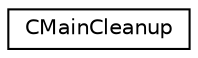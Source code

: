 digraph "Graphical Class Hierarchy"
{
 // LATEX_PDF_SIZE
  edge [fontname="Helvetica",fontsize="10",labelfontname="Helvetica",labelfontsize="10"];
  node [fontname="Helvetica",fontsize="10",shape=record];
  rankdir="LR";
  Node0 [label="CMainCleanup",height=0.2,width=0.4,color="black", fillcolor="white", style="filled",URL="$class_c_main_cleanup.html",tooltip=" "];
}

